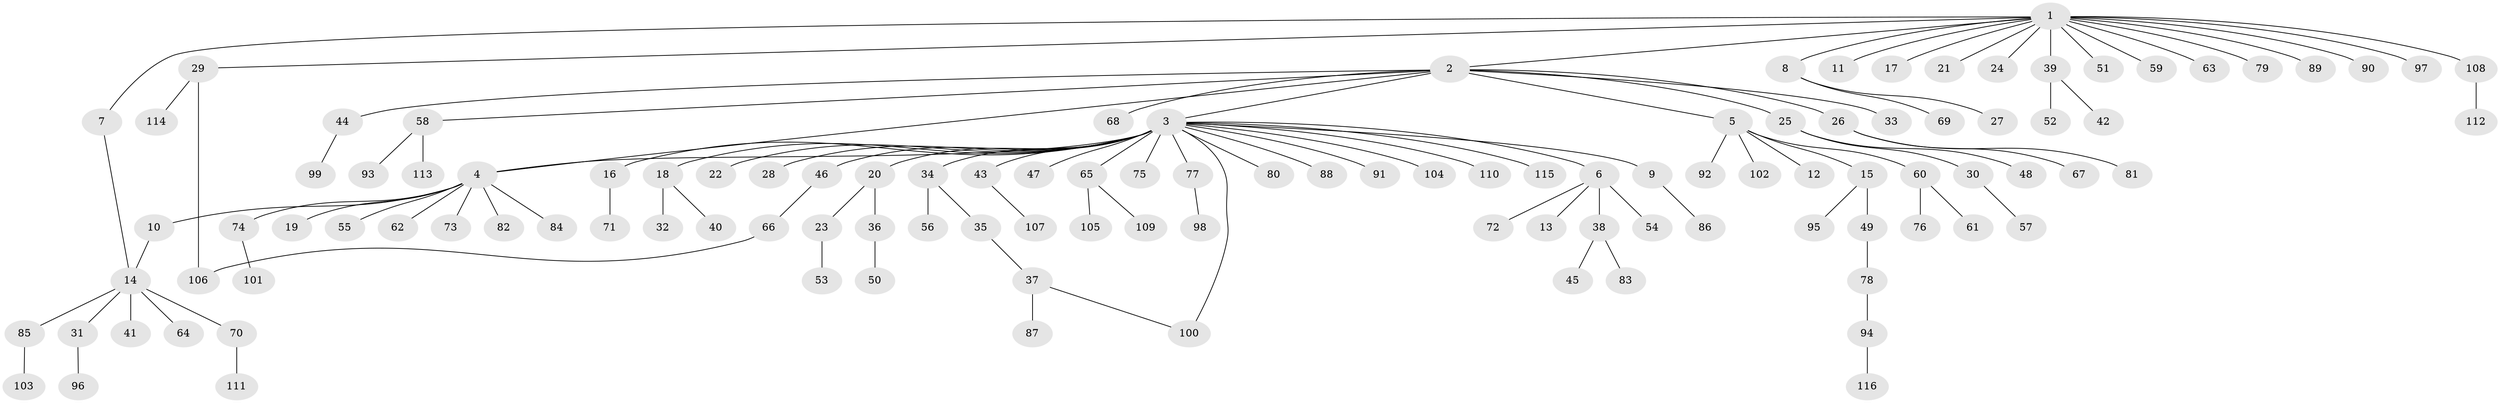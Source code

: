 // coarse degree distribution, {25: 0.011111111111111112, 24: 0.011111111111111112, 9: 0.011111111111111112, 5: 0.011111111111111112, 4: 0.011111111111111112, 2: 0.2, 1: 0.6777777777777778, 7: 0.011111111111111112, 3: 0.05555555555555555}
// Generated by graph-tools (version 1.1) at 2025/23/03/03/25 07:23:55]
// undirected, 116 vertices, 119 edges
graph export_dot {
graph [start="1"]
  node [color=gray90,style=filled];
  1;
  2;
  3;
  4;
  5;
  6;
  7;
  8;
  9;
  10;
  11;
  12;
  13;
  14;
  15;
  16;
  17;
  18;
  19;
  20;
  21;
  22;
  23;
  24;
  25;
  26;
  27;
  28;
  29;
  30;
  31;
  32;
  33;
  34;
  35;
  36;
  37;
  38;
  39;
  40;
  41;
  42;
  43;
  44;
  45;
  46;
  47;
  48;
  49;
  50;
  51;
  52;
  53;
  54;
  55;
  56;
  57;
  58;
  59;
  60;
  61;
  62;
  63;
  64;
  65;
  66;
  67;
  68;
  69;
  70;
  71;
  72;
  73;
  74;
  75;
  76;
  77;
  78;
  79;
  80;
  81;
  82;
  83;
  84;
  85;
  86;
  87;
  88;
  89;
  90;
  91;
  92;
  93;
  94;
  95;
  96;
  97;
  98;
  99;
  100;
  101;
  102;
  103;
  104;
  105;
  106;
  107;
  108;
  109;
  110;
  111;
  112;
  113;
  114;
  115;
  116;
  1 -- 2;
  1 -- 7;
  1 -- 8;
  1 -- 11;
  1 -- 17;
  1 -- 21;
  1 -- 24;
  1 -- 29;
  1 -- 39;
  1 -- 51;
  1 -- 59;
  1 -- 63;
  1 -- 79;
  1 -- 89;
  1 -- 90;
  1 -- 97;
  1 -- 108;
  2 -- 3;
  2 -- 4;
  2 -- 5;
  2 -- 25;
  2 -- 26;
  2 -- 33;
  2 -- 44;
  2 -- 58;
  2 -- 68;
  3 -- 4;
  3 -- 6;
  3 -- 9;
  3 -- 16;
  3 -- 18;
  3 -- 20;
  3 -- 22;
  3 -- 28;
  3 -- 34;
  3 -- 43;
  3 -- 46;
  3 -- 47;
  3 -- 65;
  3 -- 75;
  3 -- 77;
  3 -- 80;
  3 -- 88;
  3 -- 91;
  3 -- 100;
  3 -- 104;
  3 -- 110;
  3 -- 115;
  4 -- 10;
  4 -- 19;
  4 -- 55;
  4 -- 62;
  4 -- 73;
  4 -- 74;
  4 -- 82;
  4 -- 84;
  5 -- 12;
  5 -- 15;
  5 -- 60;
  5 -- 92;
  5 -- 102;
  6 -- 13;
  6 -- 38;
  6 -- 54;
  6 -- 72;
  7 -- 14;
  8 -- 27;
  8 -- 69;
  9 -- 86;
  10 -- 14;
  14 -- 31;
  14 -- 41;
  14 -- 64;
  14 -- 70;
  14 -- 85;
  15 -- 49;
  15 -- 95;
  16 -- 71;
  18 -- 32;
  18 -- 40;
  20 -- 23;
  20 -- 36;
  23 -- 53;
  25 -- 30;
  25 -- 48;
  26 -- 67;
  26 -- 81;
  29 -- 106;
  29 -- 114;
  30 -- 57;
  31 -- 96;
  34 -- 35;
  34 -- 56;
  35 -- 37;
  36 -- 50;
  37 -- 87;
  37 -- 100;
  38 -- 45;
  38 -- 83;
  39 -- 42;
  39 -- 52;
  43 -- 107;
  44 -- 99;
  46 -- 66;
  49 -- 78;
  58 -- 93;
  58 -- 113;
  60 -- 61;
  60 -- 76;
  65 -- 105;
  65 -- 109;
  66 -- 106;
  70 -- 111;
  74 -- 101;
  77 -- 98;
  78 -- 94;
  85 -- 103;
  94 -- 116;
  108 -- 112;
}
